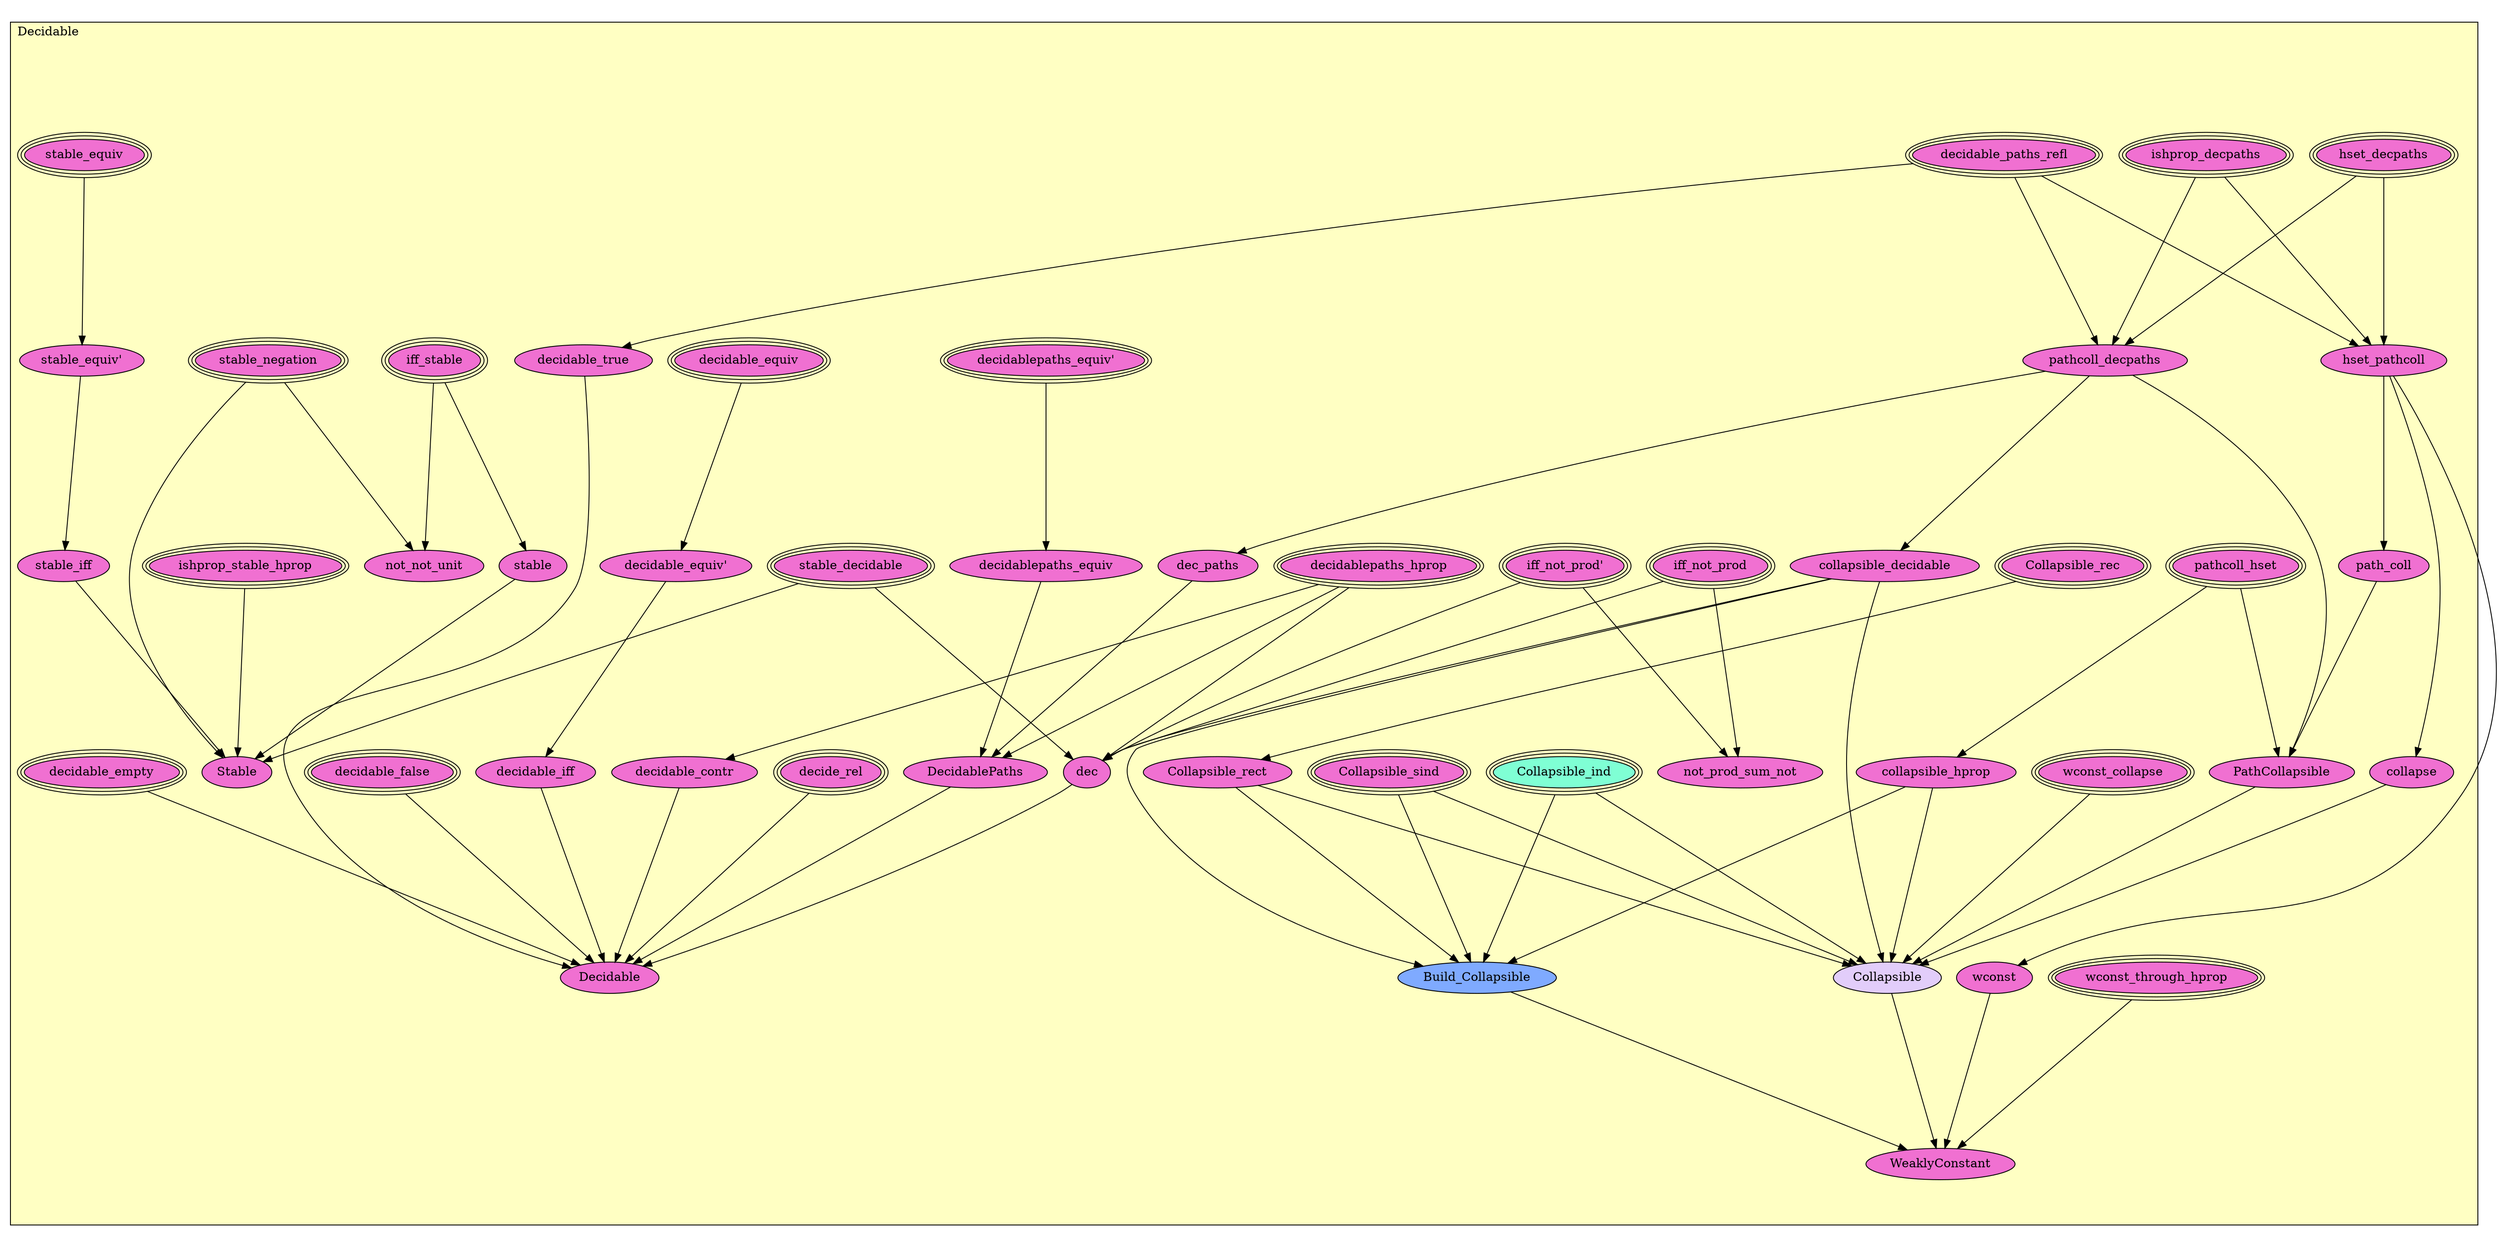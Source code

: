 digraph HoTT_Basics_Decidable {
  graph [ratio=0.5]
  node [style=filled]
Decidable_iff_not_prod_ [label="iff_not_prod'", URL=<Decidable.html#iff_not_prod'>, peripheries=3, fillcolor="#F070D1"] ;
Decidable_iff_not_prod [label="iff_not_prod", URL=<Decidable.html#iff_not_prod>, peripheries=3, fillcolor="#F070D1"] ;
Decidable_not_prod_sum_not [label="not_prod_sum_not", URL=<Decidable.html#not_prod_sum_not>, fillcolor="#F070D1"] ;
Decidable_ishprop_decpaths [label="ishprop_decpaths", URL=<Decidable.html#ishprop_decpaths>, peripheries=3, fillcolor="#F070D1"] ;
Decidable_decidable_paths_refl [label="decidable_paths_refl", URL=<Decidable.html#decidable_paths_refl>, peripheries=3, fillcolor="#F070D1"] ;
Decidable_hset_decpaths [label="hset_decpaths", URL=<Decidable.html#hset_decpaths>, peripheries=3, fillcolor="#F070D1"] ;
Decidable_pathcoll_hset [label="pathcoll_hset", URL=<Decidable.html#pathcoll_hset>, peripheries=3, fillcolor="#F070D1"] ;
Decidable_collapsible_hprop [label="collapsible_hprop", URL=<Decidable.html#collapsible_hprop>, fillcolor="#F070D1"] ;
Decidable_hset_pathcoll [label="hset_pathcoll", URL=<Decidable.html#hset_pathcoll>, fillcolor="#F070D1"] ;
Decidable_pathcoll_decpaths [label="pathcoll_decpaths", URL=<Decidable.html#pathcoll_decpaths>, fillcolor="#F070D1"] ;
Decidable_collapsible_decidable [label="collapsible_decidable", URL=<Decidable.html#collapsible_decidable>, fillcolor="#F070D1"] ;
Decidable_path_coll [label="path_coll", URL=<Decidable.html#path_coll>, fillcolor="#F070D1"] ;
Decidable_PathCollapsible [label="PathCollapsible", URL=<Decidable.html#PathCollapsible>, fillcolor="#F070D1"] ;
Decidable_wconst_collapse [label="wconst_collapse", URL=<Decidable.html#wconst_collapse>, peripheries=3, fillcolor="#F070D1"] ;
Decidable_collapse [label="collapse", URL=<Decidable.html#collapse>, fillcolor="#F070D1"] ;
Decidable_Collapsible_sind [label="Collapsible_sind", URL=<Decidable.html#Collapsible_sind>, peripheries=3, fillcolor="#F070D1"] ;
Decidable_Collapsible_rec [label="Collapsible_rec", URL=<Decidable.html#Collapsible_rec>, peripheries=3, fillcolor="#F070D1"] ;
Decidable_Collapsible_ind [label="Collapsible_ind", URL=<Decidable.html#Collapsible_ind>, peripheries=3, fillcolor="#7FFFD4"] ;
Decidable_Collapsible_rect [label="Collapsible_rect", URL=<Decidable.html#Collapsible_rect>, fillcolor="#F070D1"] ;
Decidable_Build_Collapsible [label="Build_Collapsible", URL=<Decidable.html#Build_Collapsible>, fillcolor="#7FAAFF"] ;
Decidable_Collapsible [label="Collapsible", URL=<Decidable.html#Collapsible>, fillcolor="#E2CDFA"] ;
Decidable_wconst_through_hprop [label="wconst_through_hprop", URL=<Decidable.html#wconst_through_hprop>, peripheries=3, fillcolor="#F070D1"] ;
Decidable_wconst [label="wconst", URL=<Decidable.html#wconst>, fillcolor="#F070D1"] ;
Decidable_WeaklyConstant [label="WeaklyConstant", URL=<Decidable.html#WeaklyConstant>, fillcolor="#F070D1"] ;
Decidable_decidablepaths_equiv_ [label="decidablepaths_equiv'", URL=<Decidable.html#decidablepaths_equiv'>, peripheries=3, fillcolor="#F070D1"] ;
Decidable_decidablepaths_equiv [label="decidablepaths_equiv", URL=<Decidable.html#decidablepaths_equiv>, fillcolor="#F070D1"] ;
Decidable_decidable_equiv [label="decidable_equiv", URL=<Decidable.html#decidable_equiv>, peripheries=3, fillcolor="#F070D1"] ;
Decidable_decidable_equiv_ [label="decidable_equiv'", URL=<Decidable.html#decidable_equiv'>, fillcolor="#F070D1"] ;
Decidable_decidable_iff [label="decidable_iff", URL=<Decidable.html#decidable_iff>, fillcolor="#F070D1"] ;
Decidable_decidable_empty [label="decidable_empty", URL=<Decidable.html#decidable_empty>, peripheries=3, fillcolor="#F070D1"] ;
Decidable_decidablepaths_hprop [label="decidablepaths_hprop", URL=<Decidable.html#decidablepaths_hprop>, peripheries=3, fillcolor="#F070D1"] ;
Decidable_decidable_contr [label="decidable_contr", URL=<Decidable.html#decidable_contr>, fillcolor="#F070D1"] ;
Decidable_decide_rel [label="decide_rel", URL=<Decidable.html#decide_rel>, peripheries=3, fillcolor="#F070D1"] ;
Decidable_stable_equiv [label="stable_equiv", URL=<Decidable.html#stable_equiv>, peripheries=3, fillcolor="#F070D1"] ;
Decidable_stable_equiv_ [label="stable_equiv'", URL=<Decidable.html#stable_equiv'>, fillcolor="#F070D1"] ;
Decidable_stable_iff [label="stable_iff", URL=<Decidable.html#stable_iff>, fillcolor="#F070D1"] ;
Decidable_iff_stable [label="iff_stable", URL=<Decidable.html#iff_stable>, peripheries=3, fillcolor="#F070D1"] ;
Decidable_stable_negation [label="stable_negation", URL=<Decidable.html#stable_negation>, peripheries=3, fillcolor="#F070D1"] ;
Decidable_stable_decidable [label="stable_decidable", URL=<Decidable.html#stable_decidable>, peripheries=3, fillcolor="#F070D1"] ;
Decidable_ishprop_stable_hprop [label="ishprop_stable_hprop", URL=<Decidable.html#ishprop_stable_hprop>, peripheries=3, fillcolor="#F070D1"] ;
Decidable_not_not_unit [label="not_not_unit", URL=<Decidable.html#not_not_unit>, fillcolor="#F070D1"] ;
Decidable_stable [label="stable", URL=<Decidable.html#stable>, fillcolor="#F070D1"] ;
Decidable_Stable [label="Stable", URL=<Decidable.html#Stable>, fillcolor="#F070D1"] ;
Decidable_dec_paths [label="dec_paths", URL=<Decidable.html#dec_paths>, fillcolor="#F070D1"] ;
Decidable_DecidablePaths [label="DecidablePaths", URL=<Decidable.html#DecidablePaths>, fillcolor="#F070D1"] ;
Decidable_decidable_false [label="decidable_false", URL=<Decidable.html#decidable_false>, peripheries=3, fillcolor="#F070D1"] ;
Decidable_decidable_true [label="decidable_true", URL=<Decidable.html#decidable_true>, fillcolor="#F070D1"] ;
Decidable_dec [label="dec", URL=<Decidable.html#dec>, fillcolor="#F070D1"] ;
Decidable_Decidable [label="Decidable", URL=<Decidable.html#Decidable>, fillcolor="#F070D1"] ;
  Decidable_iff_not_prod_ -> Decidable_not_prod_sum_not [] ;
  Decidable_iff_not_prod_ -> Decidable_dec [] ;
  Decidable_iff_not_prod -> Decidable_not_prod_sum_not [] ;
  Decidable_iff_not_prod -> Decidable_dec [] ;
  Decidable_ishprop_decpaths -> Decidable_hset_pathcoll [] ;
  Decidable_ishprop_decpaths -> Decidable_pathcoll_decpaths [] ;
  Decidable_decidable_paths_refl -> Decidable_hset_pathcoll [] ;
  Decidable_decidable_paths_refl -> Decidable_pathcoll_decpaths [] ;
  Decidable_decidable_paths_refl -> Decidable_decidable_true [] ;
  Decidable_hset_decpaths -> Decidable_hset_pathcoll [] ;
  Decidable_hset_decpaths -> Decidable_pathcoll_decpaths [] ;
  Decidable_pathcoll_hset -> Decidable_collapsible_hprop [] ;
  Decidable_pathcoll_hset -> Decidable_PathCollapsible [] ;
  Decidable_collapsible_hprop -> Decidable_Build_Collapsible [] ;
  Decidable_collapsible_hprop -> Decidable_Collapsible [] ;
  Decidable_hset_pathcoll -> Decidable_path_coll [] ;
  Decidable_hset_pathcoll -> Decidable_collapse [] ;
  Decidable_hset_pathcoll -> Decidable_wconst [] ;
  Decidable_pathcoll_decpaths -> Decidable_collapsible_decidable [] ;
  Decidable_pathcoll_decpaths -> Decidable_PathCollapsible [] ;
  Decidable_pathcoll_decpaths -> Decidable_dec_paths [] ;
  Decidable_collapsible_decidable -> Decidable_Build_Collapsible [] ;
  Decidable_collapsible_decidable -> Decidable_Collapsible [] ;
  Decidable_collapsible_decidable -> Decidable_dec [] ;
  Decidable_path_coll -> Decidable_PathCollapsible [] ;
  Decidable_PathCollapsible -> Decidable_Collapsible [] ;
  Decidable_wconst_collapse -> Decidable_Collapsible [] ;
  Decidable_collapse -> Decidable_Collapsible [] ;
  Decidable_Collapsible_sind -> Decidable_Build_Collapsible [] ;
  Decidable_Collapsible_sind -> Decidable_Collapsible [] ;
  Decidable_Collapsible_rec -> Decidable_Collapsible_rect [] ;
  Decidable_Collapsible_ind -> Decidable_Build_Collapsible [] ;
  Decidable_Collapsible_ind -> Decidable_Collapsible [] ;
  Decidable_Collapsible_rect -> Decidable_Build_Collapsible [] ;
  Decidable_Collapsible_rect -> Decidable_Collapsible [] ;
  Decidable_Build_Collapsible -> Decidable_WeaklyConstant [] ;
  Decidable_Collapsible -> Decidable_WeaklyConstant [] ;
  Decidable_wconst_through_hprop -> Decidable_WeaklyConstant [] ;
  Decidable_wconst -> Decidable_WeaklyConstant [] ;
  Decidable_decidablepaths_equiv_ -> Decidable_decidablepaths_equiv [] ;
  Decidable_decidablepaths_equiv -> Decidable_DecidablePaths [] ;
  Decidable_decidable_equiv -> Decidable_decidable_equiv_ [] ;
  Decidable_decidable_equiv_ -> Decidable_decidable_iff [] ;
  Decidable_decidable_iff -> Decidable_Decidable [] ;
  Decidable_decidable_empty -> Decidable_Decidable [] ;
  Decidable_decidablepaths_hprop -> Decidable_decidable_contr [] ;
  Decidable_decidablepaths_hprop -> Decidable_DecidablePaths [] ;
  Decidable_decidablepaths_hprop -> Decidable_dec [] ;
  Decidable_decidable_contr -> Decidable_Decidable [] ;
  Decidable_decide_rel -> Decidable_Decidable [] ;
  Decidable_stable_equiv -> Decidable_stable_equiv_ [] ;
  Decidable_stable_equiv_ -> Decidable_stable_iff [] ;
  Decidable_stable_iff -> Decidable_Stable [] ;
  Decidable_iff_stable -> Decidable_not_not_unit [] ;
  Decidable_iff_stable -> Decidable_stable [] ;
  Decidable_stable_negation -> Decidable_not_not_unit [] ;
  Decidable_stable_negation -> Decidable_Stable [] ;
  Decidable_stable_decidable -> Decidable_Stable [] ;
  Decidable_stable_decidable -> Decidable_dec [] ;
  Decidable_ishprop_stable_hprop -> Decidable_Stable [] ;
  Decidable_stable -> Decidable_Stable [] ;
  Decidable_dec_paths -> Decidable_DecidablePaths [] ;
  Decidable_DecidablePaths -> Decidable_Decidable [] ;
  Decidable_decidable_false -> Decidable_Decidable [] ;
  Decidable_decidable_true -> Decidable_Decidable [] ;
  Decidable_dec -> Decidable_Decidable [] ;
subgraph cluster_Decidable { label="Decidable"; fillcolor="#FFFFC3"; labeljust=l; style=filled 
Decidable_Decidable; Decidable_dec; Decidable_decidable_true; Decidable_decidable_false; Decidable_DecidablePaths; Decidable_dec_paths; Decidable_Stable; Decidable_stable; Decidable_not_not_unit; Decidable_ishprop_stable_hprop; Decidable_stable_decidable; Decidable_stable_negation; Decidable_iff_stable; Decidable_stable_iff; Decidable_stable_equiv_; Decidable_stable_equiv; Decidable_decide_rel; Decidable_decidable_contr; Decidable_decidablepaths_hprop; Decidable_decidable_empty; Decidable_decidable_iff; Decidable_decidable_equiv_; Decidable_decidable_equiv; Decidable_decidablepaths_equiv; Decidable_decidablepaths_equiv_; Decidable_WeaklyConstant; Decidable_wconst; Decidable_wconst_through_hprop; Decidable_Collapsible; Decidable_Build_Collapsible; Decidable_Collapsible_rect; Decidable_Collapsible_ind; Decidable_Collapsible_rec; Decidable_Collapsible_sind; Decidable_collapse; Decidable_wconst_collapse; Decidable_PathCollapsible; Decidable_path_coll; Decidable_collapsible_decidable; Decidable_pathcoll_decpaths; Decidable_hset_pathcoll; Decidable_collapsible_hprop; Decidable_pathcoll_hset; Decidable_hset_decpaths; Decidable_decidable_paths_refl; Decidable_ishprop_decpaths; Decidable_not_prod_sum_not; Decidable_iff_not_prod; Decidable_iff_not_prod_; };
} /* END */
